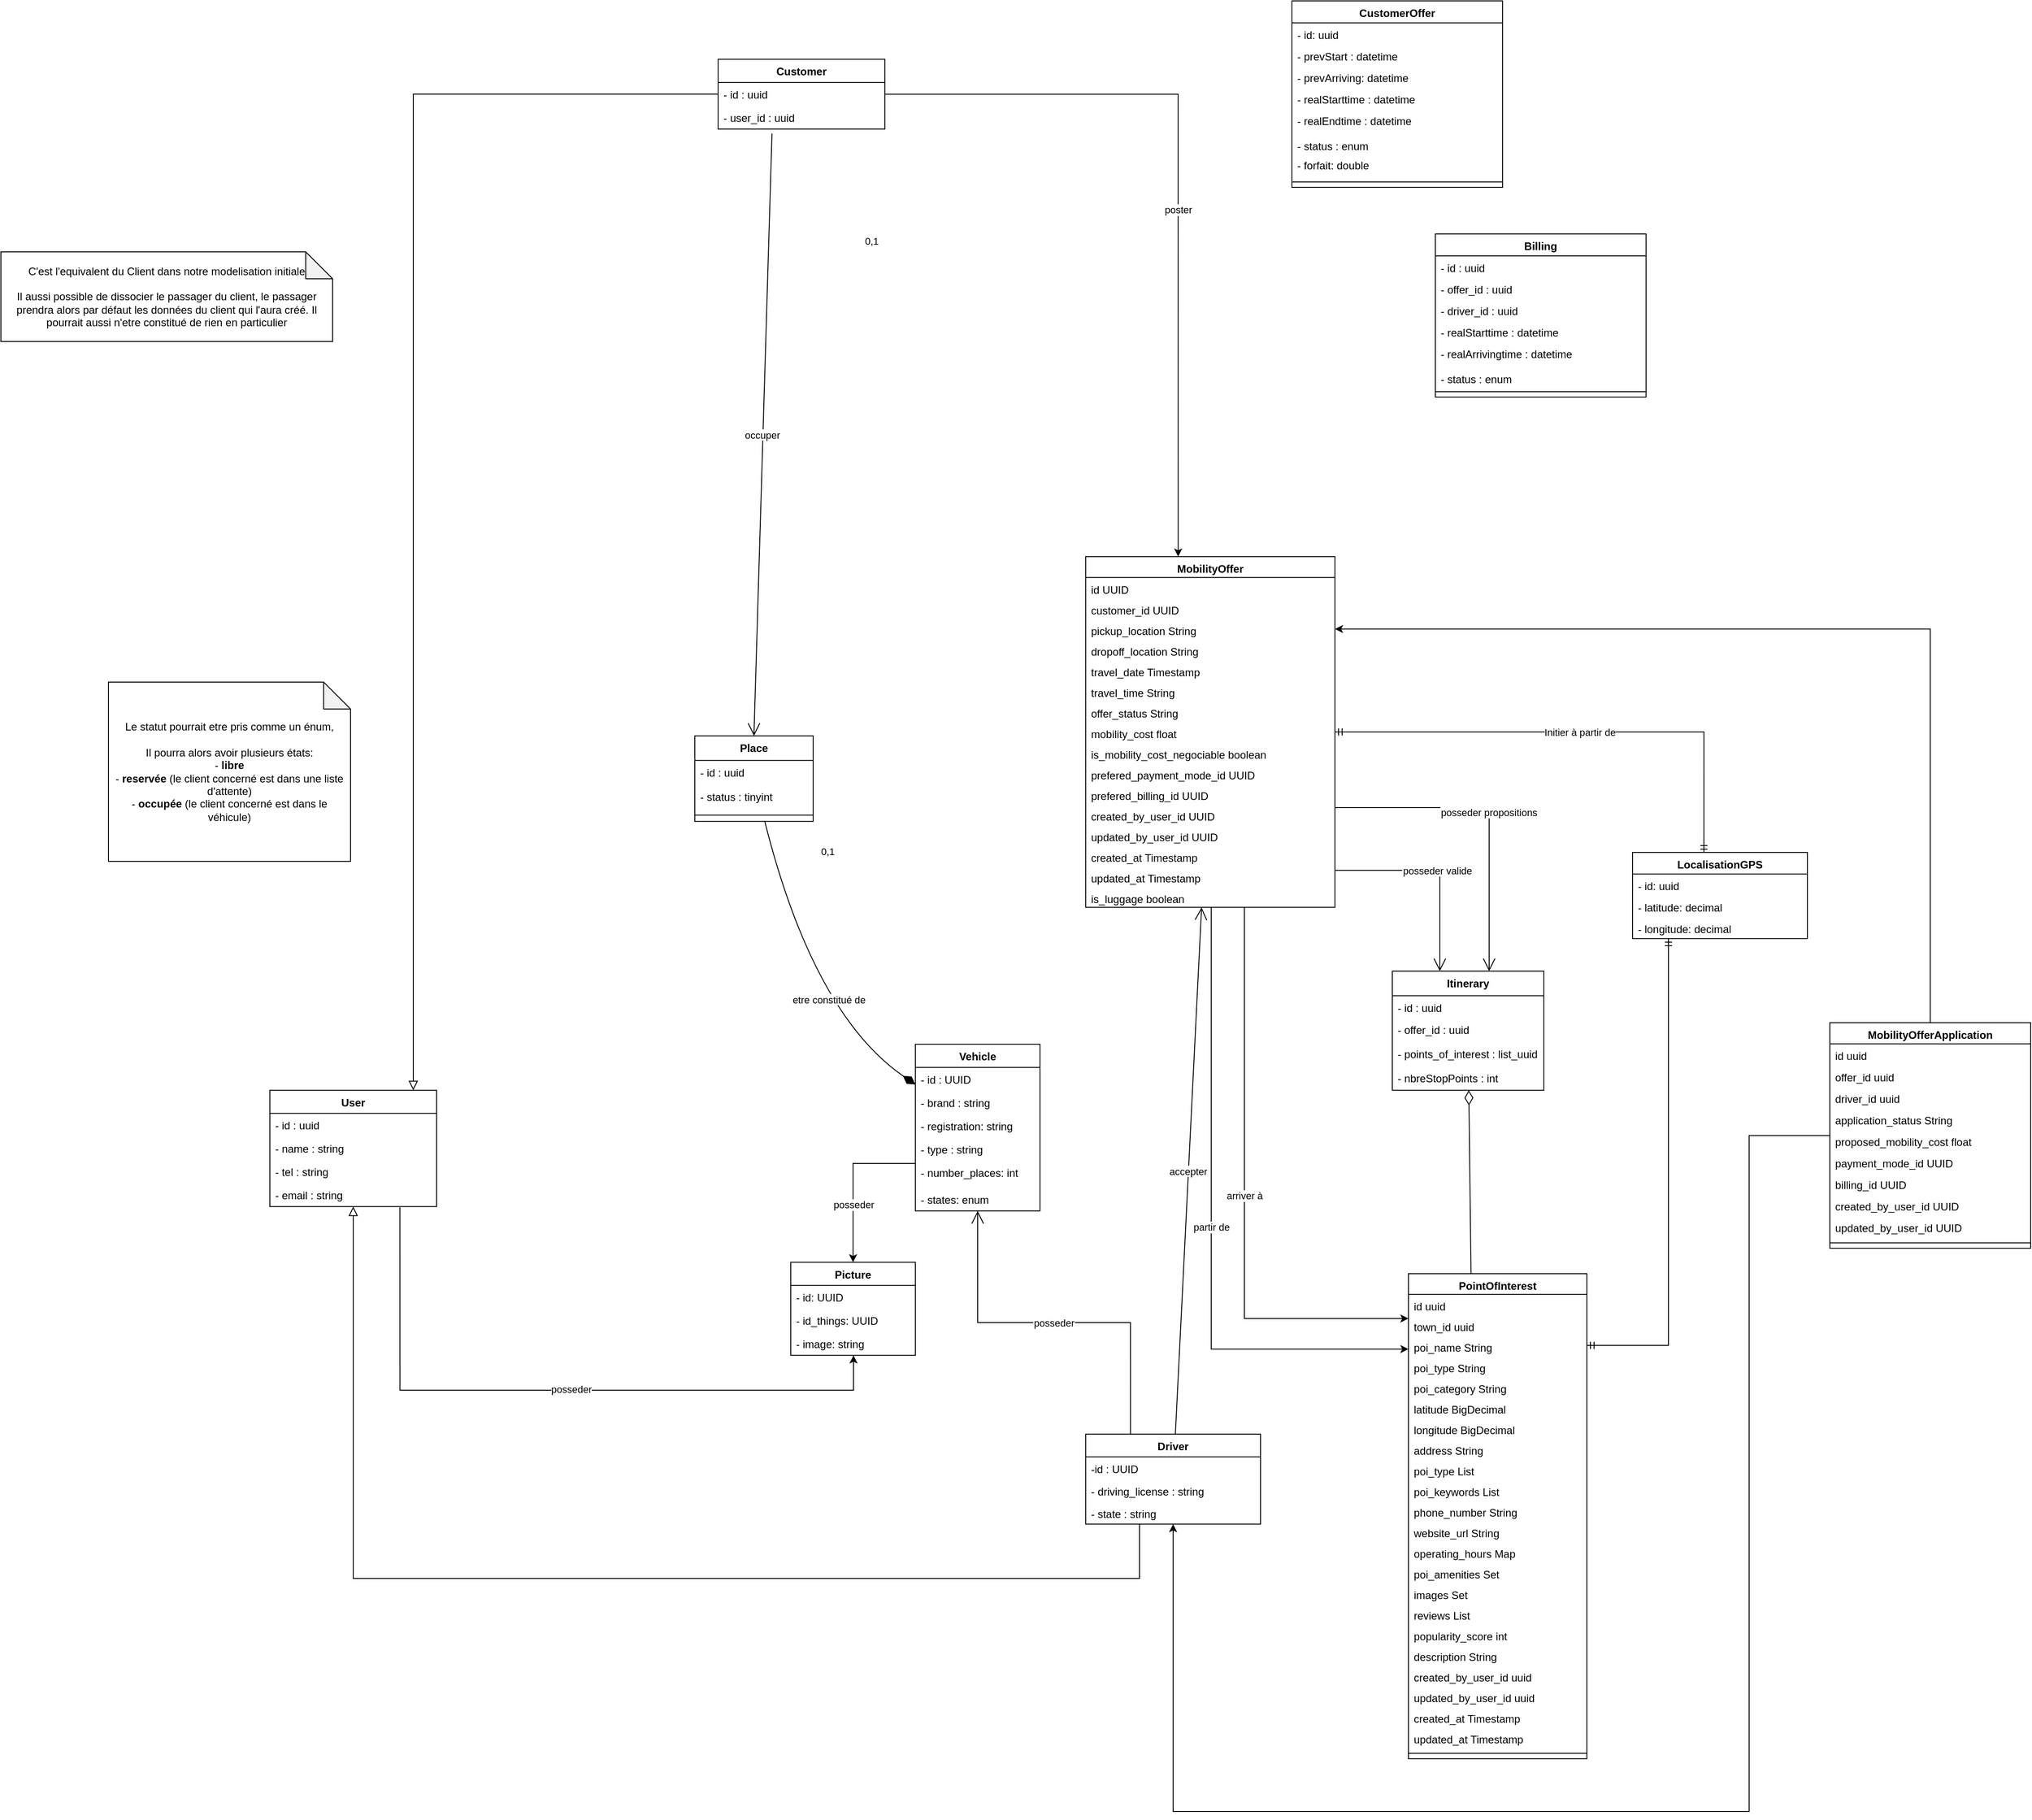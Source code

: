 <mxfile>
    <diagram id="oz7uRFMYIsNsRVLfE5Se" name="Class Diagram">
        <mxGraphModel dx="1689" dy="1588" grid="1" gridSize="10" guides="1" tooltips="1" connect="1" arrows="1" fold="1" page="1" pageScale="1" pageWidth="827" pageHeight="1169" math="0" shadow="0">
            <root>
                <mxCell id="0"/>
                <mxCell id="1" parent="0"/>
                <mxCell id="121-48iiRUpWmUn5dPy8-1" value="Place" style="swimlane;fontStyle=1;align=center;verticalAlign=top;childLayout=stackLayout;horizontal=1;startSize=27.429;horizontalStack=0;resizeParent=1;resizeParentMax=0;resizeLast=0;collapsible=0;marginBottom=0;" parent="1" vertex="1">
                    <mxGeometry x="-46" y="390" width="132" height="95.429" as="geometry"/>
                </mxCell>
                <mxCell id="121-48iiRUpWmUn5dPy8-2" value="- id : uuid" style="text;strokeColor=none;fillColor=none;align=left;verticalAlign=top;spacingLeft=4;spacingRight=4;overflow=hidden;rotatable=0;points=[[0,0.5],[1,0.5]];portConstraint=eastwest;" parent="121-48iiRUpWmUn5dPy8-1" vertex="1">
                    <mxGeometry y="27.429" width="132" height="27" as="geometry"/>
                </mxCell>
                <mxCell id="121-48iiRUpWmUn5dPy8-3" value="- status : tinyint" style="text;strokeColor=none;fillColor=none;align=left;verticalAlign=top;spacingLeft=4;spacingRight=4;overflow=hidden;rotatable=0;points=[[0,0.5],[1,0.5]];portConstraint=eastwest;" parent="121-48iiRUpWmUn5dPy8-1" vertex="1">
                    <mxGeometry y="54.429" width="132" height="27" as="geometry"/>
                </mxCell>
                <mxCell id="121-48iiRUpWmUn5dPy8-4" style="line;strokeWidth=1;fillColor=none;align=left;verticalAlign=middle;spacingTop=-1;spacingLeft=3;spacingRight=3;rotatable=0;labelPosition=right;points=[];portConstraint=eastwest;strokeColor=inherit;" parent="121-48iiRUpWmUn5dPy8-1" vertex="1">
                    <mxGeometry y="81.429" width="132" height="14" as="geometry"/>
                </mxCell>
                <mxCell id="121-48iiRUpWmUn5dPy8-5" value="Vehicle" style="swimlane;fontStyle=1;align=center;verticalAlign=top;childLayout=stackLayout;horizontal=1;startSize=25.818;horizontalStack=0;resizeParent=1;resizeParentMax=0;resizeLast=0;collapsible=0;marginBottom=0;" parent="1" vertex="1">
                    <mxGeometry x="200" y="734" width="139" height="185.998" as="geometry"/>
                </mxCell>
                <mxCell id="121-48iiRUpWmUn5dPy8-6" value="- id : UUID" style="text;strokeColor=none;fillColor=none;align=left;verticalAlign=top;spacingLeft=4;spacingRight=4;overflow=hidden;rotatable=0;points=[[0,0.5],[1,0.5]];portConstraint=eastwest;" parent="121-48iiRUpWmUn5dPy8-5" vertex="1">
                    <mxGeometry y="25.818" width="139" height="26" as="geometry"/>
                </mxCell>
                <mxCell id="121-48iiRUpWmUn5dPy8-7" value="- brand : string" style="text;strokeColor=none;fillColor=none;align=left;verticalAlign=top;spacingLeft=4;spacingRight=4;overflow=hidden;rotatable=0;points=[[0,0.5],[1,0.5]];portConstraint=eastwest;" parent="121-48iiRUpWmUn5dPy8-5" vertex="1">
                    <mxGeometry y="51.818" width="139" height="26" as="geometry"/>
                </mxCell>
                <mxCell id="6CcKkQfQXS5iUpkrnaCj-2" value="- registration: string" style="text;strokeColor=none;fillColor=none;align=left;verticalAlign=top;spacingLeft=4;spacingRight=4;overflow=hidden;rotatable=0;points=[[0,0.5],[1,0.5]];portConstraint=eastwest;whiteSpace=wrap;html=1;" parent="121-48iiRUpWmUn5dPy8-5" vertex="1">
                    <mxGeometry y="77.818" width="139" height="26" as="geometry"/>
                </mxCell>
                <mxCell id="121-48iiRUpWmUn5dPy8-8" value="- type : string" style="text;strokeColor=none;fillColor=none;align=left;verticalAlign=top;spacingLeft=4;spacingRight=4;overflow=hidden;rotatable=0;points=[[0,0.5],[1,0.5]];portConstraint=eastwest;" parent="121-48iiRUpWmUn5dPy8-5" vertex="1">
                    <mxGeometry y="103.818" width="139" height="26" as="geometry"/>
                </mxCell>
                <mxCell id="121-48iiRUpWmUn5dPy8-9" value="- number_places: int" style="text;strokeColor=none;fillColor=none;align=left;verticalAlign=top;spacingLeft=4;spacingRight=4;overflow=hidden;rotatable=0;points=[[0,0.5],[1,0.5]];portConstraint=eastwest;" parent="121-48iiRUpWmUn5dPy8-5" vertex="1">
                    <mxGeometry y="129.818" width="139" height="30.18" as="geometry"/>
                </mxCell>
                <mxCell id="l5_f4OisRYEmgNFwP-Vz-3" value="- states: enum" style="text;strokeColor=none;fillColor=none;align=left;verticalAlign=top;spacingLeft=4;spacingRight=4;overflow=hidden;rotatable=0;points=[[0,0.5],[1,0.5]];portConstraint=eastwest;whiteSpace=wrap;html=1;" parent="121-48iiRUpWmUn5dPy8-5" vertex="1">
                    <mxGeometry y="159.998" width="139" height="26" as="geometry"/>
                </mxCell>
                <mxCell id="121-48iiRUpWmUn5dPy8-11" value="Customer" style="swimlane;fontStyle=1;align=center;verticalAlign=top;childLayout=stackLayout;horizontal=1;startSize=25.818;horizontalStack=0;resizeParent=1;resizeParentMax=0;resizeLast=0;collapsible=0;marginBottom=0;" parent="1" vertex="1">
                    <mxGeometry x="-20" y="-364.82" width="186" height="77.818" as="geometry"/>
                </mxCell>
                <mxCell id="121-48iiRUpWmUn5dPy8-12" value="- id : uuid" style="text;strokeColor=none;fillColor=none;align=left;verticalAlign=top;spacingLeft=4;spacingRight=4;overflow=hidden;rotatable=0;points=[[0,0.5],[1,0.5]];portConstraint=eastwest;" parent="121-48iiRUpWmUn5dPy8-11" vertex="1">
                    <mxGeometry y="25.818" width="186" height="26" as="geometry"/>
                </mxCell>
                <mxCell id="l5_f4OisRYEmgNFwP-Vz-16" value="- user_id : uuid" style="text;strokeColor=none;fillColor=none;align=left;verticalAlign=top;spacingLeft=4;spacingRight=4;overflow=hidden;rotatable=0;points=[[0,0.5],[1,0.5]];portConstraint=eastwest;" parent="121-48iiRUpWmUn5dPy8-11" vertex="1">
                    <mxGeometry y="51.818" width="186" height="26" as="geometry"/>
                </mxCell>
                <mxCell id="121-48iiRUpWmUn5dPy8-28" value="Itinerary" style="swimlane;fontStyle=1;align=center;verticalAlign=top;childLayout=stackLayout;horizontal=1;startSize=27.429;horizontalStack=0;resizeParent=1;resizeParentMax=0;resizeLast=0;collapsible=0;marginBottom=0;" parent="1" vertex="1">
                    <mxGeometry x="732" y="652.48" width="169" height="132.859" as="geometry"/>
                </mxCell>
                <mxCell id="121-48iiRUpWmUn5dPy8-29" value="- id : uuid" style="text;strokeColor=none;fillColor=none;align=left;verticalAlign=top;spacingLeft=4;spacingRight=4;overflow=hidden;rotatable=0;points=[[0,0.5],[1,0.5]];portConstraint=eastwest;" parent="121-48iiRUpWmUn5dPy8-28" vertex="1">
                    <mxGeometry y="27.429" width="169" height="24.43" as="geometry"/>
                </mxCell>
                <mxCell id="l5_f4OisRYEmgNFwP-Vz-7" value="- offer_id : uuid" style="text;strokeColor=none;fillColor=none;align=left;verticalAlign=top;spacingLeft=4;spacingRight=4;overflow=hidden;rotatable=0;points=[[0,0.5],[1,0.5]];portConstraint=eastwest;" parent="121-48iiRUpWmUn5dPy8-28" vertex="1">
                    <mxGeometry y="51.859" width="169" height="27" as="geometry"/>
                </mxCell>
                <mxCell id="121-48iiRUpWmUn5dPy8-30" value="- points_of_interest : list_uuid" style="text;strokeColor=none;fillColor=none;align=left;verticalAlign=top;spacingLeft=4;spacingRight=4;overflow=hidden;rotatable=0;points=[[0,0.5],[1,0.5]];portConstraint=eastwest;" parent="121-48iiRUpWmUn5dPy8-28" vertex="1">
                    <mxGeometry y="78.859" width="169" height="27" as="geometry"/>
                </mxCell>
                <mxCell id="l5_f4OisRYEmgNFwP-Vz-5" value="- nbreStopPoints : int" style="text;strokeColor=none;fillColor=none;align=left;verticalAlign=top;spacingLeft=4;spacingRight=4;overflow=hidden;rotatable=0;points=[[0,0.5],[1,0.5]];portConstraint=eastwest;" parent="121-48iiRUpWmUn5dPy8-28" vertex="1">
                    <mxGeometry y="105.859" width="169" height="27" as="geometry"/>
                </mxCell>
                <mxCell id="121-48iiRUpWmUn5dPy8-46" value="Driver" style="swimlane;fontStyle=1;align=center;verticalAlign=top;childLayout=stackLayout;horizontal=1;startSize=25.385;horizontalStack=0;resizeParent=1;resizeParentMax=0;resizeLast=0;collapsible=0;marginBottom=0;" parent="1" vertex="1">
                    <mxGeometry x="390" y="1169" width="195" height="100.385" as="geometry"/>
                </mxCell>
                <mxCell id="121-48iiRUpWmUn5dPy8-47" value="-id : UUID" style="text;strokeColor=none;fillColor=none;align=left;verticalAlign=top;spacingLeft=4;spacingRight=4;overflow=hidden;rotatable=0;points=[[0,0.5],[1,0.5]];portConstraint=eastwest;" parent="121-48iiRUpWmUn5dPy8-46" vertex="1">
                    <mxGeometry y="25.385" width="195" height="25" as="geometry"/>
                </mxCell>
                <mxCell id="121-48iiRUpWmUn5dPy8-51" value="- driving_license : string" style="text;strokeColor=none;fillColor=none;align=left;verticalAlign=top;spacingLeft=4;spacingRight=4;overflow=hidden;rotatable=0;points=[[0,0.5],[1,0.5]];portConstraint=eastwest;" parent="121-48iiRUpWmUn5dPy8-46" vertex="1">
                    <mxGeometry y="50.385" width="195" height="25" as="geometry"/>
                </mxCell>
                <mxCell id="l5_f4OisRYEmgNFwP-Vz-18" value="- state : string" style="text;strokeColor=none;fillColor=none;align=left;verticalAlign=top;spacingLeft=4;spacingRight=4;overflow=hidden;rotatable=0;points=[[0,0.5],[1,0.5]];portConstraint=eastwest;" parent="121-48iiRUpWmUn5dPy8-46" vertex="1">
                    <mxGeometry y="75.385" width="195" height="25" as="geometry"/>
                </mxCell>
                <mxCell id="121-48iiRUpWmUn5dPy8-71" value="etre constitué de" style="curved=1;startArrow=none;endArrow=diamondThin;endSize=14;endFill=1;rounded=0;" parent="1" source="121-48iiRUpWmUn5dPy8-1" target="121-48iiRUpWmUn5dPy8-5" edge="1">
                    <mxGeometry x="0.173" y="21" relative="1" as="geometry">
                        <Array as="points">
                            <mxPoint x="86" y="700"/>
                        </Array>
                        <mxPoint y="-1" as="offset"/>
                    </mxGeometry>
                </mxCell>
                <mxCell id="121-48iiRUpWmUn5dPy8-73" value="occuper" style="curved=1;startArrow=none;endArrow=open;endSize=12;entryX=0.5;entryY=0;rounded=0;exitX=0.323;exitY=1.192;exitDx=0;exitDy=0;exitPerimeter=0;" parent="1" source="l5_f4OisRYEmgNFwP-Vz-16" target="121-48iiRUpWmUn5dPy8-1" edge="1">
                    <mxGeometry relative="1" as="geometry">
                        <Array as="points">
                            <mxPoint x="20" y="360"/>
                        </Array>
                        <mxPoint x="50" y="-222" as="sourcePoint"/>
                    </mxGeometry>
                </mxCell>
                <mxCell id="121-48iiRUpWmUn5dPy8-74" value="posseder valide" style="startArrow=none;endArrow=open;endSize=12;rounded=0;edgeStyle=orthogonalEdgeStyle;elbow=vertical;" parent="1" source="uMH7KJTMMdM_6NgAiIRU-1" target="121-48iiRUpWmUn5dPy8-28" edge="1">
                    <mxGeometry relative="1" as="geometry">
                        <Array as="points">
                            <mxPoint x="785" y="540"/>
                        </Array>
                        <mxPoint x="665" y="583.436" as="sourcePoint"/>
                    </mxGeometry>
                </mxCell>
                <mxCell id="121-48iiRUpWmUn5dPy8-75" value="posseder propositions" style="startArrow=none;endArrow=open;endSize=12;rounded=0;edgeStyle=orthogonalEdgeStyle;" parent="1" source="uMH7KJTMMdM_6NgAiIRU-1" target="121-48iiRUpWmUn5dPy8-28" edge="1">
                    <mxGeometry relative="1" as="geometry">
                        <Array as="points">
                            <mxPoint x="840" y="470"/>
                        </Array>
                        <mxPoint x="665" y="457.076" as="sourcePoint"/>
                        <mxPoint x="840" y="650" as="targetPoint"/>
                    </mxGeometry>
                </mxCell>
                <mxCell id="121-48iiRUpWmUn5dPy8-76" value="" style="startArrow=diamondThin;startSize=14;startFill=0;endArrow=none;entryX=0.333;entryY=-0.001;rounded=0;entryDx=0;entryDy=0;entryPerimeter=0;" parent="1" source="121-48iiRUpWmUn5dPy8-28" edge="1">
                    <mxGeometry relative="1" as="geometry">
                        <mxPoint x="812.971" y="758.335" as="sourcePoint"/>
                        <mxPoint x="820.025" y="1008.572" as="targetPoint"/>
                    </mxGeometry>
                </mxCell>
                <mxCell id="121-48iiRUpWmUn5dPy8-77" value="accepter" style="startArrow=none;endArrow=open;endSize=12;rounded=0;" parent="1" source="121-48iiRUpWmUn5dPy8-46" target="uMH7KJTMMdM_6NgAiIRU-1" edge="1">
                    <mxGeometry relative="1" as="geometry">
                        <mxPoint x="488" y="1130" as="sourcePoint"/>
                        <mxPoint x="488.194" y="581.003" as="targetPoint"/>
                    </mxGeometry>
                </mxCell>
                <mxCell id="121-48iiRUpWmUn5dPy8-78" value="posseder" style="startArrow=none;endArrow=open;endSize=12;rounded=0;exitX=0.256;exitY=0;exitDx=0;exitDy=0;exitPerimeter=0;edgeStyle=orthogonalEdgeStyle;" parent="1" source="121-48iiRUpWmUn5dPy8-46" target="121-48iiRUpWmUn5dPy8-5" edge="1">
                    <mxGeometry relative="1" as="geometry">
                        <mxPoint x="550" y="1390" as="sourcePoint"/>
                    </mxGeometry>
                </mxCell>
                <mxCell id="121-48iiRUpWmUn5dPy8-83" value="Picture" style="swimlane;fontStyle=1;align=center;verticalAlign=top;childLayout=stackLayout;horizontal=1;startSize=25.818;horizontalStack=0;resizeParent=1;resizeParentMax=0;resizeLast=0;collapsible=0;marginBottom=0;" parent="1" vertex="1">
                    <mxGeometry x="61" y="977.31" width="139" height="103.818" as="geometry"/>
                </mxCell>
                <mxCell id="121-48iiRUpWmUn5dPy8-84" value="- id: UUID" style="text;strokeColor=none;fillColor=none;align=left;verticalAlign=top;spacingLeft=4;spacingRight=4;overflow=hidden;rotatable=0;points=[[0,0.5],[1,0.5]];portConstraint=eastwest;" parent="121-48iiRUpWmUn5dPy8-83" vertex="1">
                    <mxGeometry y="25.818" width="139" height="26" as="geometry"/>
                </mxCell>
                <mxCell id="l5_f4OisRYEmgNFwP-Vz-4" value="- id_things: UUID" style="text;strokeColor=none;fillColor=none;align=left;verticalAlign=top;spacingLeft=4;spacingRight=4;overflow=hidden;rotatable=0;points=[[0,0.5],[1,0.5]];portConstraint=eastwest;" parent="121-48iiRUpWmUn5dPy8-83" vertex="1">
                    <mxGeometry y="51.818" width="139" height="26" as="geometry"/>
                </mxCell>
                <mxCell id="121-48iiRUpWmUn5dPy8-85" value="- image: string" style="text;strokeColor=none;fillColor=none;align=left;verticalAlign=top;spacingLeft=4;spacingRight=4;overflow=hidden;rotatable=0;points=[[0,0.5],[1,0.5]];portConstraint=eastwest;" parent="121-48iiRUpWmUn5dPy8-83" vertex="1">
                    <mxGeometry y="77.818" width="139" height="26" as="geometry"/>
                </mxCell>
                <mxCell id="121-48iiRUpWmUn5dPy8-103" value="" style="endArrow=classic;html=1;rounded=0;exitX=0.78;exitY=1.032;exitDx=0;exitDy=0;exitPerimeter=0;edgeStyle=orthogonalEdgeStyle;" parent="1" source="l5_f4OisRYEmgNFwP-Vz-12" target="121-48iiRUpWmUn5dPy8-83" edge="1">
                    <mxGeometry relative="1" as="geometry">
                        <mxPoint x="390.39" y="1234.06" as="sourcePoint"/>
                        <mxPoint x="117.99" y="1063.006" as="targetPoint"/>
                        <Array as="points">
                            <mxPoint x="-375" y="1120"/>
                            <mxPoint x="131" y="1120"/>
                        </Array>
                    </mxGeometry>
                </mxCell>
                <mxCell id="121-48iiRUpWmUn5dPy8-104" value="posseder" style="edgeLabel;resizable=0;html=1;;align=center;verticalAlign=middle;" parent="121-48iiRUpWmUn5dPy8-103" connectable="0" vertex="1">
                    <mxGeometry relative="1" as="geometry">
                        <mxPoint x="20" y="-1" as="offset"/>
                    </mxGeometry>
                </mxCell>
                <mxCell id="121-48iiRUpWmUn5dPy8-108" value="" style="endArrow=classic;html=1;rounded=0;exitX=0;exitY=0.104;exitDx=0;exitDy=0;exitPerimeter=0;edgeStyle=orthogonalEdgeStyle;" parent="1" source="121-48iiRUpWmUn5dPy8-9" target="121-48iiRUpWmUn5dPy8-83" edge="1">
                    <mxGeometry relative="1" as="geometry">
                        <mxPoint x="150" y="840" as="sourcePoint"/>
                        <mxPoint x="68" y="960.0" as="targetPoint"/>
                    </mxGeometry>
                </mxCell>
                <mxCell id="121-48iiRUpWmUn5dPy8-109" value="posseder" style="edgeLabel;resizable=0;html=1;;align=center;verticalAlign=middle;" parent="121-48iiRUpWmUn5dPy8-108" connectable="0" vertex="1">
                    <mxGeometry relative="1" as="geometry">
                        <mxPoint y="25" as="offset"/>
                    </mxGeometry>
                </mxCell>
                <mxCell id="TmFyLEm2Wy7iZ3TwYHbK-1" value="LocalisationGPS" style="swimlane;fontStyle=1;align=center;verticalAlign=top;childLayout=stackLayout;horizontal=1;startSize=24.148;horizontalStack=0;resizeParent=1;resizeParentMax=0;resizeLast=0;collapsible=0;marginBottom=0;" parent="1" vertex="1">
                    <mxGeometry x="1000" y="520" width="195" height="96.148" as="geometry"/>
                </mxCell>
                <mxCell id="TmFyLEm2Wy7iZ3TwYHbK-2" value="- id: uuid" style="text;strokeColor=none;fillColor=none;align=left;verticalAlign=top;spacingLeft=4;spacingRight=4;overflow=hidden;rotatable=0;points=[[0,0.5],[1,0.5]];portConstraint=eastwest;" parent="TmFyLEm2Wy7iZ3TwYHbK-1" vertex="1">
                    <mxGeometry y="24.148" width="195" height="24" as="geometry"/>
                </mxCell>
                <mxCell id="TmFyLEm2Wy7iZ3TwYHbK-3" value="- latitude: decimal" style="text;strokeColor=none;fillColor=none;align=left;verticalAlign=top;spacingLeft=4;spacingRight=4;overflow=hidden;rotatable=0;points=[[0,0.5],[1,0.5]];portConstraint=eastwest;" parent="TmFyLEm2Wy7iZ3TwYHbK-1" vertex="1">
                    <mxGeometry y="48.148" width="195" height="24" as="geometry"/>
                </mxCell>
                <mxCell id="TmFyLEm2Wy7iZ3TwYHbK-4" value="- longitude: decimal" style="text;strokeColor=none;fillColor=none;align=left;verticalAlign=top;spacingLeft=4;spacingRight=4;overflow=hidden;rotatable=0;points=[[0,0.5],[1,0.5]];portConstraint=eastwest;" parent="TmFyLEm2Wy7iZ3TwYHbK-1" vertex="1">
                    <mxGeometry y="72.148" width="195" height="24" as="geometry"/>
                </mxCell>
                <mxCell id="TmFyLEm2Wy7iZ3TwYHbK-7" value="" style="endArrow=ERmandOne;html=1;rounded=0;entryX=0.408;entryY=0.004;entryDx=0;entryDy=0;entryPerimeter=0;edgeStyle=orthogonalEdgeStyle;startArrow=ERmandOne;startFill=0;endFill=0;" parent="1" source="uMH7KJTMMdM_6NgAiIRU-1" target="TmFyLEm2Wy7iZ3TwYHbK-1" edge="1">
                    <mxGeometry relative="1" as="geometry">
                        <mxPoint x="664.765" y="430.796" as="sourcePoint"/>
                        <mxPoint x="1063.22" y="473.628" as="targetPoint"/>
                    </mxGeometry>
                </mxCell>
                <mxCell id="TmFyLEm2Wy7iZ3TwYHbK-8" value="Initier à partir de" style="edgeLabel;resizable=0;html=1;;align=center;verticalAlign=middle;" parent="TmFyLEm2Wy7iZ3TwYHbK-7" connectable="0" vertex="1">
                    <mxGeometry relative="1" as="geometry"/>
                </mxCell>
                <mxCell id="TmFyLEm2Wy7iZ3TwYHbK-11" value="" style="endArrow=classic;html=1;rounded=0;entryX=0;entryY=0.5;entryDx=0;entryDy=0;edgeStyle=orthogonalEdgeStyle;" parent="1" source="uMH7KJTMMdM_6NgAiIRU-1" edge="1">
                    <mxGeometry relative="1" as="geometry">
                        <mxPoint x="530.11" y="591.516" as="sourcePoint"/>
                        <mxPoint x="750" y="1074.148" as="targetPoint"/>
                        <Array as="points">
                            <mxPoint x="530" y="1074"/>
                        </Array>
                    </mxGeometry>
                </mxCell>
                <mxCell id="TmFyLEm2Wy7iZ3TwYHbK-12" value="partir de" style="edgeLabel;resizable=0;html=1;;align=center;verticalAlign=middle;" parent="TmFyLEm2Wy7iZ3TwYHbK-11" connectable="0" vertex="1">
                    <mxGeometry relative="1" as="geometry"/>
                </mxCell>
                <mxCell id="TmFyLEm2Wy7iZ3TwYHbK-13" value="" style="endArrow=classic;html=1;rounded=0;edgeStyle=orthogonalEdgeStyle;entryX=0;entryY=0.077;entryDx=0;entryDy=0;entryPerimeter=0;" parent="1" source="uMH7KJTMMdM_6NgAiIRU-1" edge="1">
                    <mxGeometry relative="1" as="geometry">
                        <mxPoint x="566.535" y="592.56" as="sourcePoint"/>
                        <mxPoint x="750" y="1039.996" as="targetPoint"/>
                        <Array as="points">
                            <mxPoint x="567" y="1040"/>
                        </Array>
                    </mxGeometry>
                </mxCell>
                <mxCell id="TmFyLEm2Wy7iZ3TwYHbK-14" value="arriver à" style="edgeLabel;resizable=0;html=1;;align=center;verticalAlign=middle;" parent="TmFyLEm2Wy7iZ3TwYHbK-13" connectable="0" vertex="1">
                    <mxGeometry relative="1" as="geometry"/>
                </mxCell>
                <mxCell id="TmFyLEm2Wy7iZ3TwYHbK-15" value="C'est l'equivalent du Client dans notre modelisation initiale&lt;div&gt;&lt;br&gt;&lt;/div&gt;&lt;div&gt;Il aussi possible de dissocier le passager du client, le passager prendra alors par défaut les données du client qui l'aura créé. Il pourrait aussi n'etre constitué de rien en particulier&lt;/div&gt;" style="shape=note;whiteSpace=wrap;html=1;backgroundOutline=1;darkOpacity=0.05;" parent="1" vertex="1">
                    <mxGeometry x="-820" y="-150" width="370" height="100" as="geometry"/>
                </mxCell>
                <mxCell id="TmFyLEm2Wy7iZ3TwYHbK-16" value="" style="endArrow=classic;html=1;rounded=0;entryX=0.371;entryY=0;entryDx=0;entryDy=0;entryPerimeter=0;edgeStyle=orthogonalEdgeStyle;" parent="1" source="121-48iiRUpWmUn5dPy8-11" target="uMH7KJTMMdM_6NgAiIRU-1" edge="1">
                    <mxGeometry relative="1" as="geometry">
                        <mxPoint x="240" y="-480.002" as="sourcePoint"/>
                        <mxPoint x="488" y="117" as="targetPoint"/>
                    </mxGeometry>
                </mxCell>
                <mxCell id="TmFyLEm2Wy7iZ3TwYHbK-17" value="poster" style="edgeLabel;resizable=0;html=1;;align=center;verticalAlign=middle;" parent="TmFyLEm2Wy7iZ3TwYHbK-16" connectable="0" vertex="1">
                    <mxGeometry relative="1" as="geometry">
                        <mxPoint y="34" as="offset"/>
                    </mxGeometry>
                </mxCell>
                <mxCell id="TmFyLEm2Wy7iZ3TwYHbK-18" value="Le statut pourrait etre pris comme un énum,&lt;br&gt;&lt;br&gt;Il pourra alors avoir plusieurs états:&lt;br&gt;- &lt;b&gt;libre&lt;/b&gt;&lt;div&gt;- &lt;b&gt;reservée&amp;nbsp;&lt;/b&gt;(le client concerné est dans une liste d'attente)&lt;/div&gt;&lt;div&gt;- &lt;b&gt;occupée&amp;nbsp;&lt;/b&gt;(le client concerné est dans le véhicule)&lt;/div&gt;" style="shape=note;whiteSpace=wrap;html=1;backgroundOutline=1;darkOpacity=0.05;" parent="1" vertex="1">
                    <mxGeometry x="-700" y="330" width="270" height="200" as="geometry"/>
                </mxCell>
                <mxCell id="wCJqNFh_NYWOpe8VP2pl-2" value="0,1" style="edgeLabel;html=1;align=center;verticalAlign=middle;resizable=0;points=[];" parent="1" connectable="0" vertex="1">
                    <mxGeometry x="170.002" y="260" as="geometry">
                        <mxPoint x="-19" y="-422" as="offset"/>
                    </mxGeometry>
                </mxCell>
                <mxCell id="wCJqNFh_NYWOpe8VP2pl-3" value="0,1" style="edgeLabel;html=1;align=center;verticalAlign=middle;resizable=0;points=[];" parent="1" connectable="0" vertex="1">
                    <mxGeometry x="100.002" y="520" as="geometry">
                        <mxPoint x="2" y="-1" as="offset"/>
                    </mxGeometry>
                </mxCell>
                <mxCell id="wCJqNFh_NYWOpe8VP2pl-8" value="" style="edgeStyle=orthogonalEdgeStyle;fontSize=12;html=1;endArrow=ERmandOne;startArrow=ERmandOne;rounded=0;" parent="1" source="n-N-TThi3FAPxtHqRAC--1" target="TmFyLEm2Wy7iZ3TwYHbK-1" edge="1">
                    <mxGeometry width="100" height="100" relative="1" as="geometry">
                        <mxPoint x="945" y="1010" as="sourcePoint"/>
                        <mxPoint x="1140" y="640" as="targetPoint"/>
                        <Array as="points">
                            <mxPoint x="1040" y="1070"/>
                        </Array>
                    </mxGeometry>
                </mxCell>
                <mxCell id="n-N-TThi3FAPxtHqRAC--1" value="PointOfInterest" style="swimlane;fontStyle=1;align=center;verticalAlign=top;childLayout=stackLayout;horizontal=1;startSize=23.072;horizontalStack=0;resizeParent=1;resizeParentMax=0;resizeLast=0;collapsible=0;marginBottom=0;" parent="1" vertex="1">
                    <mxGeometry x="750" y="990" width="199" height="541.072" as="geometry"/>
                </mxCell>
                <mxCell id="n-N-TThi3FAPxtHqRAC--2" value="id uuid" style="text;strokeColor=none;fillColor=none;align=left;verticalAlign=top;spacingLeft=4;spacingRight=4;overflow=hidden;rotatable=0;points=[[0,0.5],[1,0.5]];portConstraint=eastwest;" parent="n-N-TThi3FAPxtHqRAC--1" vertex="1">
                    <mxGeometry y="23.072" width="199" height="23" as="geometry"/>
                </mxCell>
                <mxCell id="n-N-TThi3FAPxtHqRAC--3" value="town_id uuid" style="text;strokeColor=none;fillColor=none;align=left;verticalAlign=top;spacingLeft=4;spacingRight=4;overflow=hidden;rotatable=0;points=[[0,0.5],[1,0.5]];portConstraint=eastwest;" parent="n-N-TThi3FAPxtHqRAC--1" vertex="1">
                    <mxGeometry y="46.072" width="199" height="23" as="geometry"/>
                </mxCell>
                <mxCell id="n-N-TThi3FAPxtHqRAC--4" value="poi_name String" style="text;strokeColor=none;fillColor=none;align=left;verticalAlign=top;spacingLeft=4;spacingRight=4;overflow=hidden;rotatable=0;points=[[0,0.5],[1,0.5]];portConstraint=eastwest;" parent="n-N-TThi3FAPxtHqRAC--1" vertex="1">
                    <mxGeometry y="69.072" width="199" height="23" as="geometry"/>
                </mxCell>
                <mxCell id="n-N-TThi3FAPxtHqRAC--5" value="poi_type String" style="text;strokeColor=none;fillColor=none;align=left;verticalAlign=top;spacingLeft=4;spacingRight=4;overflow=hidden;rotatable=0;points=[[0,0.5],[1,0.5]];portConstraint=eastwest;" parent="n-N-TThi3FAPxtHqRAC--1" vertex="1">
                    <mxGeometry y="92.072" width="199" height="23" as="geometry"/>
                </mxCell>
                <mxCell id="n-N-TThi3FAPxtHqRAC--6" value="poi_category String" style="text;strokeColor=none;fillColor=none;align=left;verticalAlign=top;spacingLeft=4;spacingRight=4;overflow=hidden;rotatable=0;points=[[0,0.5],[1,0.5]];portConstraint=eastwest;" parent="n-N-TThi3FAPxtHqRAC--1" vertex="1">
                    <mxGeometry y="115.072" width="199" height="23" as="geometry"/>
                </mxCell>
                <mxCell id="n-N-TThi3FAPxtHqRAC--7" value="latitude BigDecimal" style="text;strokeColor=none;fillColor=none;align=left;verticalAlign=top;spacingLeft=4;spacingRight=4;overflow=hidden;rotatable=0;points=[[0,0.5],[1,0.5]];portConstraint=eastwest;" parent="n-N-TThi3FAPxtHqRAC--1" vertex="1">
                    <mxGeometry y="138.072" width="199" height="23" as="geometry"/>
                </mxCell>
                <mxCell id="n-N-TThi3FAPxtHqRAC--8" value="longitude BigDecimal" style="text;strokeColor=none;fillColor=none;align=left;verticalAlign=top;spacingLeft=4;spacingRight=4;overflow=hidden;rotatable=0;points=[[0,0.5],[1,0.5]];portConstraint=eastwest;" parent="n-N-TThi3FAPxtHqRAC--1" vertex="1">
                    <mxGeometry y="161.072" width="199" height="23" as="geometry"/>
                </mxCell>
                <mxCell id="n-N-TThi3FAPxtHqRAC--9" value="address String" style="text;strokeColor=none;fillColor=none;align=left;verticalAlign=top;spacingLeft=4;spacingRight=4;overflow=hidden;rotatable=0;points=[[0,0.5],[1,0.5]];portConstraint=eastwest;" parent="n-N-TThi3FAPxtHqRAC--1" vertex="1">
                    <mxGeometry y="184.072" width="199" height="23" as="geometry"/>
                </mxCell>
                <mxCell id="n-N-TThi3FAPxtHqRAC--10" value="poi_type List" style="text;strokeColor=none;fillColor=none;align=left;verticalAlign=top;spacingLeft=4;spacingRight=4;overflow=hidden;rotatable=0;points=[[0,0.5],[1,0.5]];portConstraint=eastwest;" parent="n-N-TThi3FAPxtHqRAC--1" vertex="1">
                    <mxGeometry y="207.072" width="199" height="23" as="geometry"/>
                </mxCell>
                <mxCell id="n-N-TThi3FAPxtHqRAC--11" value="poi_keywords List" style="text;strokeColor=none;fillColor=none;align=left;verticalAlign=top;spacingLeft=4;spacingRight=4;overflow=hidden;rotatable=0;points=[[0,0.5],[1,0.5]];portConstraint=eastwest;" parent="n-N-TThi3FAPxtHqRAC--1" vertex="1">
                    <mxGeometry y="230.072" width="199" height="23" as="geometry"/>
                </mxCell>
                <mxCell id="n-N-TThi3FAPxtHqRAC--12" value="phone_number String" style="text;strokeColor=none;fillColor=none;align=left;verticalAlign=top;spacingLeft=4;spacingRight=4;overflow=hidden;rotatable=0;points=[[0,0.5],[1,0.5]];portConstraint=eastwest;" parent="n-N-TThi3FAPxtHqRAC--1" vertex="1">
                    <mxGeometry y="253.072" width="199" height="23" as="geometry"/>
                </mxCell>
                <mxCell id="n-N-TThi3FAPxtHqRAC--13" value="website_url String" style="text;strokeColor=none;fillColor=none;align=left;verticalAlign=top;spacingLeft=4;spacingRight=4;overflow=hidden;rotatable=0;points=[[0,0.5],[1,0.5]];portConstraint=eastwest;" parent="n-N-TThi3FAPxtHqRAC--1" vertex="1">
                    <mxGeometry y="276.072" width="199" height="23" as="geometry"/>
                </mxCell>
                <mxCell id="n-N-TThi3FAPxtHqRAC--14" value="operating_hours Map" style="text;strokeColor=none;fillColor=none;align=left;verticalAlign=top;spacingLeft=4;spacingRight=4;overflow=hidden;rotatable=0;points=[[0,0.5],[1,0.5]];portConstraint=eastwest;" parent="n-N-TThi3FAPxtHqRAC--1" vertex="1">
                    <mxGeometry y="299.072" width="199" height="23" as="geometry"/>
                </mxCell>
                <mxCell id="n-N-TThi3FAPxtHqRAC--15" value="poi_amenities Set" style="text;strokeColor=none;fillColor=none;align=left;verticalAlign=top;spacingLeft=4;spacingRight=4;overflow=hidden;rotatable=0;points=[[0,0.5],[1,0.5]];portConstraint=eastwest;" parent="n-N-TThi3FAPxtHqRAC--1" vertex="1">
                    <mxGeometry y="322.072" width="199" height="23" as="geometry"/>
                </mxCell>
                <mxCell id="n-N-TThi3FAPxtHqRAC--16" value="images Set" style="text;strokeColor=none;fillColor=none;align=left;verticalAlign=top;spacingLeft=4;spacingRight=4;overflow=hidden;rotatable=0;points=[[0,0.5],[1,0.5]];portConstraint=eastwest;" parent="n-N-TThi3FAPxtHqRAC--1" vertex="1">
                    <mxGeometry y="345.072" width="199" height="23" as="geometry"/>
                </mxCell>
                <mxCell id="n-N-TThi3FAPxtHqRAC--17" value="reviews List" style="text;strokeColor=none;fillColor=none;align=left;verticalAlign=top;spacingLeft=4;spacingRight=4;overflow=hidden;rotatable=0;points=[[0,0.5],[1,0.5]];portConstraint=eastwest;" parent="n-N-TThi3FAPxtHqRAC--1" vertex="1">
                    <mxGeometry y="368.072" width="199" height="23" as="geometry"/>
                </mxCell>
                <mxCell id="n-N-TThi3FAPxtHqRAC--18" value="popularity_score int" style="text;strokeColor=none;fillColor=none;align=left;verticalAlign=top;spacingLeft=4;spacingRight=4;overflow=hidden;rotatable=0;points=[[0,0.5],[1,0.5]];portConstraint=eastwest;" parent="n-N-TThi3FAPxtHqRAC--1" vertex="1">
                    <mxGeometry y="391.072" width="199" height="23" as="geometry"/>
                </mxCell>
                <mxCell id="n-N-TThi3FAPxtHqRAC--19" value="description String" style="text;strokeColor=none;fillColor=none;align=left;verticalAlign=top;spacingLeft=4;spacingRight=4;overflow=hidden;rotatable=0;points=[[0,0.5],[1,0.5]];portConstraint=eastwest;" parent="n-N-TThi3FAPxtHqRAC--1" vertex="1">
                    <mxGeometry y="414.072" width="199" height="23" as="geometry"/>
                </mxCell>
                <mxCell id="n-N-TThi3FAPxtHqRAC--20" value="created_by_user_id uuid" style="text;strokeColor=none;fillColor=none;align=left;verticalAlign=top;spacingLeft=4;spacingRight=4;overflow=hidden;rotatable=0;points=[[0,0.5],[1,0.5]];portConstraint=eastwest;" parent="n-N-TThi3FAPxtHqRAC--1" vertex="1">
                    <mxGeometry y="437.072" width="199" height="23" as="geometry"/>
                </mxCell>
                <mxCell id="n-N-TThi3FAPxtHqRAC--21" value="updated_by_user_id uuid" style="text;strokeColor=none;fillColor=none;align=left;verticalAlign=top;spacingLeft=4;spacingRight=4;overflow=hidden;rotatable=0;points=[[0,0.5],[1,0.5]];portConstraint=eastwest;" parent="n-N-TThi3FAPxtHqRAC--1" vertex="1">
                    <mxGeometry y="460.072" width="199" height="23" as="geometry"/>
                </mxCell>
                <mxCell id="n-N-TThi3FAPxtHqRAC--22" value="created_at Timestamp" style="text;strokeColor=none;fillColor=none;align=left;verticalAlign=top;spacingLeft=4;spacingRight=4;overflow=hidden;rotatable=0;points=[[0,0.5],[1,0.5]];portConstraint=eastwest;" parent="n-N-TThi3FAPxtHqRAC--1" vertex="1">
                    <mxGeometry y="483.072" width="199" height="23" as="geometry"/>
                </mxCell>
                <mxCell id="n-N-TThi3FAPxtHqRAC--23" value="updated_at Timestamp" style="text;strokeColor=none;fillColor=none;align=left;verticalAlign=top;spacingLeft=4;spacingRight=4;overflow=hidden;rotatable=0;points=[[0,0.5],[1,0.5]];portConstraint=eastwest;" parent="n-N-TThi3FAPxtHqRAC--1" vertex="1">
                    <mxGeometry y="506.072" width="199" height="23" as="geometry"/>
                </mxCell>
                <mxCell id="n-N-TThi3FAPxtHqRAC--24" style="line;strokeWidth=1;fillColor=none;align=left;verticalAlign=middle;spacingTop=-1;spacingLeft=3;spacingRight=3;rotatable=0;labelPosition=right;points=[];portConstraint=eastwest;strokeColor=inherit;" parent="n-N-TThi3FAPxtHqRAC--1" vertex="1">
                    <mxGeometry y="529.072" width="199" height="12" as="geometry"/>
                </mxCell>
                <mxCell id="uMH7KJTMMdM_6NgAiIRU-1" value="MobilityOffer" style="swimlane;fontStyle=1;align=center;verticalAlign=top;childLayout=stackLayout;horizontal=1;startSize=23.303;horizontalStack=0;resizeParent=1;resizeParentMax=0;resizeLast=0;collapsible=0;marginBottom=0;" parent="1" vertex="1">
                    <mxGeometry x="390" y="190" width="278" height="391.303" as="geometry"/>
                </mxCell>
                <mxCell id="uMH7KJTMMdM_6NgAiIRU-2" value="id UUID" style="text;strokeColor=none;fillColor=none;align=left;verticalAlign=top;spacingLeft=4;spacingRight=4;overflow=hidden;rotatable=0;points=[[0,0.5],[1,0.5]];portConstraint=eastwest;" parent="uMH7KJTMMdM_6NgAiIRU-1" vertex="1">
                    <mxGeometry y="23.303" width="278" height="23" as="geometry"/>
                </mxCell>
                <mxCell id="uMH7KJTMMdM_6NgAiIRU-3" value="customer_id UUID" style="text;strokeColor=none;fillColor=none;align=left;verticalAlign=top;spacingLeft=4;spacingRight=4;overflow=hidden;rotatable=0;points=[[0,0.5],[1,0.5]];portConstraint=eastwest;" parent="uMH7KJTMMdM_6NgAiIRU-1" vertex="1">
                    <mxGeometry y="46.303" width="278" height="23" as="geometry"/>
                </mxCell>
                <mxCell id="uMH7KJTMMdM_6NgAiIRU-4" value="pickup_location String" style="text;strokeColor=none;fillColor=none;align=left;verticalAlign=top;spacingLeft=4;spacingRight=4;overflow=hidden;rotatable=0;points=[[0,0.5],[1,0.5]];portConstraint=eastwest;" parent="uMH7KJTMMdM_6NgAiIRU-1" vertex="1">
                    <mxGeometry y="69.303" width="278" height="23" as="geometry"/>
                </mxCell>
                <mxCell id="uMH7KJTMMdM_6NgAiIRU-5" value="dropoff_location String" style="text;strokeColor=none;fillColor=none;align=left;verticalAlign=top;spacingLeft=4;spacingRight=4;overflow=hidden;rotatable=0;points=[[0,0.5],[1,0.5]];portConstraint=eastwest;" parent="uMH7KJTMMdM_6NgAiIRU-1" vertex="1">
                    <mxGeometry y="92.303" width="278" height="23" as="geometry"/>
                </mxCell>
                <mxCell id="uMH7KJTMMdM_6NgAiIRU-6" value="travel_date Timestamp" style="text;strokeColor=none;fillColor=none;align=left;verticalAlign=top;spacingLeft=4;spacingRight=4;overflow=hidden;rotatable=0;points=[[0,0.5],[1,0.5]];portConstraint=eastwest;" parent="uMH7KJTMMdM_6NgAiIRU-1" vertex="1">
                    <mxGeometry y="115.303" width="278" height="23" as="geometry"/>
                </mxCell>
                <mxCell id="uMH7KJTMMdM_6NgAiIRU-7" value="travel_time String" style="text;strokeColor=none;fillColor=none;align=left;verticalAlign=top;spacingLeft=4;spacingRight=4;overflow=hidden;rotatable=0;points=[[0,0.5],[1,0.5]];portConstraint=eastwest;" parent="uMH7KJTMMdM_6NgAiIRU-1" vertex="1">
                    <mxGeometry y="138.303" width="278" height="23" as="geometry"/>
                </mxCell>
                <mxCell id="uMH7KJTMMdM_6NgAiIRU-8" value="offer_status String" style="text;strokeColor=none;fillColor=none;align=left;verticalAlign=top;spacingLeft=4;spacingRight=4;overflow=hidden;rotatable=0;points=[[0,0.5],[1,0.5]];portConstraint=eastwest;" parent="uMH7KJTMMdM_6NgAiIRU-1" vertex="1">
                    <mxGeometry y="161.303" width="278" height="23" as="geometry"/>
                </mxCell>
                <mxCell id="uMH7KJTMMdM_6NgAiIRU-9" value="mobility_cost float" style="text;strokeColor=none;fillColor=none;align=left;verticalAlign=top;spacingLeft=4;spacingRight=4;overflow=hidden;rotatable=0;points=[[0,0.5],[1,0.5]];portConstraint=eastwest;" parent="uMH7KJTMMdM_6NgAiIRU-1" vertex="1">
                    <mxGeometry y="184.303" width="278" height="23" as="geometry"/>
                </mxCell>
                <mxCell id="uMH7KJTMMdM_6NgAiIRU-10" value="is_mobility_cost_negociable boolean" style="text;strokeColor=none;fillColor=none;align=left;verticalAlign=top;spacingLeft=4;spacingRight=4;overflow=hidden;rotatable=0;points=[[0,0.5],[1,0.5]];portConstraint=eastwest;" parent="uMH7KJTMMdM_6NgAiIRU-1" vertex="1">
                    <mxGeometry y="207.303" width="278" height="23" as="geometry"/>
                </mxCell>
                <mxCell id="uMH7KJTMMdM_6NgAiIRU-11" value="prefered_payment_mode_id UUID" style="text;strokeColor=none;fillColor=none;align=left;verticalAlign=top;spacingLeft=4;spacingRight=4;overflow=hidden;rotatable=0;points=[[0,0.5],[1,0.5]];portConstraint=eastwest;" parent="uMH7KJTMMdM_6NgAiIRU-1" vertex="1">
                    <mxGeometry y="230.303" width="278" height="23" as="geometry"/>
                </mxCell>
                <mxCell id="uMH7KJTMMdM_6NgAiIRU-12" value="prefered_billing_id UUID" style="text;strokeColor=none;fillColor=none;align=left;verticalAlign=top;spacingLeft=4;spacingRight=4;overflow=hidden;rotatable=0;points=[[0,0.5],[1,0.5]];portConstraint=eastwest;" parent="uMH7KJTMMdM_6NgAiIRU-1" vertex="1">
                    <mxGeometry y="253.303" width="278" height="23" as="geometry"/>
                </mxCell>
                <mxCell id="uMH7KJTMMdM_6NgAiIRU-13" value="created_by_user_id UUID" style="text;strokeColor=none;fillColor=none;align=left;verticalAlign=top;spacingLeft=4;spacingRight=4;overflow=hidden;rotatable=0;points=[[0,0.5],[1,0.5]];portConstraint=eastwest;" parent="uMH7KJTMMdM_6NgAiIRU-1" vertex="1">
                    <mxGeometry y="276.303" width="278" height="23" as="geometry"/>
                </mxCell>
                <mxCell id="uMH7KJTMMdM_6NgAiIRU-14" value="updated_by_user_id UUID" style="text;strokeColor=none;fillColor=none;align=left;verticalAlign=top;spacingLeft=4;spacingRight=4;overflow=hidden;rotatable=0;points=[[0,0.5],[1,0.5]];portConstraint=eastwest;" parent="uMH7KJTMMdM_6NgAiIRU-1" vertex="1">
                    <mxGeometry y="299.303" width="278" height="23" as="geometry"/>
                </mxCell>
                <mxCell id="uMH7KJTMMdM_6NgAiIRU-15" value="created_at Timestamp" style="text;strokeColor=none;fillColor=none;align=left;verticalAlign=top;spacingLeft=4;spacingRight=4;overflow=hidden;rotatable=0;points=[[0,0.5],[1,0.5]];portConstraint=eastwest;" parent="uMH7KJTMMdM_6NgAiIRU-1" vertex="1">
                    <mxGeometry y="322.303" width="278" height="23" as="geometry"/>
                </mxCell>
                <mxCell id="uMH7KJTMMdM_6NgAiIRU-16" value="updated_at Timestamp" style="text;strokeColor=none;fillColor=none;align=left;verticalAlign=top;spacingLeft=4;spacingRight=4;overflow=hidden;rotatable=0;points=[[0,0.5],[1,0.5]];portConstraint=eastwest;" parent="uMH7KJTMMdM_6NgAiIRU-1" vertex="1">
                    <mxGeometry y="345.303" width="278" height="23" as="geometry"/>
                </mxCell>
                <mxCell id="uMH7KJTMMdM_6NgAiIRU-17" value="is_luggage boolean" style="text;strokeColor=none;fillColor=none;align=left;verticalAlign=top;spacingLeft=4;spacingRight=4;overflow=hidden;rotatable=0;points=[[0,0.5],[1,0.5]];portConstraint=eastwest;" parent="uMH7KJTMMdM_6NgAiIRU-1" vertex="1">
                    <mxGeometry y="368.303" width="278" height="23" as="geometry"/>
                </mxCell>
                <mxCell id="uMH7KJTMMdM_6NgAiIRU-37" value="CustomerOffer" style="swimlane;fontStyle=1;align=center;verticalAlign=top;childLayout=stackLayout;horizontal=1;startSize=24.476;horizontalStack=0;resizeParent=1;resizeParentMax=0;resizeLast=0;collapsible=0;marginBottom=0;" parent="1" vertex="1">
                    <mxGeometry x="620" y="-430" width="235" height="207.996" as="geometry"/>
                </mxCell>
                <mxCell id="uMH7KJTMMdM_6NgAiIRU-38" value="- id: uuid" style="text;strokeColor=none;fillColor=none;align=left;verticalAlign=top;spacingLeft=4;spacingRight=4;overflow=hidden;rotatable=0;points=[[0,0.5],[1,0.5]];portConstraint=eastwest;" parent="uMH7KJTMMdM_6NgAiIRU-37" vertex="1">
                    <mxGeometry y="24.476" width="235" height="24" as="geometry"/>
                </mxCell>
                <mxCell id="uMH7KJTMMdM_6NgAiIRU-39" value="- prevStart : datetime" style="text;strokeColor=none;fillColor=none;align=left;verticalAlign=top;spacingLeft=4;spacingRight=4;overflow=hidden;rotatable=0;points=[[0,0.5],[1,0.5]];portConstraint=eastwest;" parent="uMH7KJTMMdM_6NgAiIRU-37" vertex="1">
                    <mxGeometry y="48.476" width="235" height="24" as="geometry"/>
                </mxCell>
                <mxCell id="uMH7KJTMMdM_6NgAiIRU-40" value="- prevArriving: datetime" style="text;strokeColor=none;fillColor=none;align=left;verticalAlign=top;spacingLeft=4;spacingRight=4;overflow=hidden;rotatable=0;points=[[0,0.5],[1,0.5]];portConstraint=eastwest;" parent="uMH7KJTMMdM_6NgAiIRU-37" vertex="1">
                    <mxGeometry y="72.476" width="235" height="24" as="geometry"/>
                </mxCell>
                <mxCell id="uMH7KJTMMdM_6NgAiIRU-41" value="- realStarttime : datetime" style="text;strokeColor=none;fillColor=none;align=left;verticalAlign=top;spacingLeft=4;spacingRight=4;overflow=hidden;rotatable=0;points=[[0,0.5],[1,0.5]];portConstraint=eastwest;" parent="uMH7KJTMMdM_6NgAiIRU-37" vertex="1">
                    <mxGeometry y="96.476" width="235" height="24" as="geometry"/>
                </mxCell>
                <mxCell id="uMH7KJTMMdM_6NgAiIRU-42" value="- realEndtime : datetime&#10;&#10;- status : enum&#10;" style="text;strokeColor=none;fillColor=none;align=left;verticalAlign=top;spacingLeft=4;spacingRight=4;overflow=hidden;rotatable=0;points=[[0,0.5],[1,0.5]];portConstraint=eastwest;" parent="uMH7KJTMMdM_6NgAiIRU-37" vertex="1">
                    <mxGeometry y="120.476" width="235" height="49.52" as="geometry"/>
                </mxCell>
                <mxCell id="uMH7KJTMMdM_6NgAiIRU-43" value="- forfait: double" style="text;strokeColor=none;fillColor=none;align=left;verticalAlign=top;spacingLeft=4;spacingRight=4;overflow=hidden;rotatable=0;points=[[0,0.5],[1,0.5]];portConstraint=eastwest;whiteSpace=wrap;html=1;" parent="uMH7KJTMMdM_6NgAiIRU-37" vertex="1">
                    <mxGeometry y="169.996" width="235" height="26" as="geometry"/>
                </mxCell>
                <mxCell id="uMH7KJTMMdM_6NgAiIRU-44" style="line;strokeWidth=1;fillColor=none;align=left;verticalAlign=middle;spacingTop=-1;spacingLeft=3;spacingRight=3;rotatable=0;labelPosition=right;points=[];portConstraint=eastwest;strokeColor=inherit;" parent="uMH7KJTMMdM_6NgAiIRU-37" vertex="1">
                    <mxGeometry y="195.996" width="235" height="12" as="geometry"/>
                </mxCell>
                <mxCell id="OzC3KU3eR1S2xb_ig2_U-2" style="edgeStyle=orthogonalEdgeStyle;rounded=0;orthogonalLoop=1;jettySize=auto;html=1;entryX=1;entryY=0.5;entryDx=0;entryDy=0;" parent="1" source="ZXLHkqcf-G-4zk6f9Cbo-1" target="uMH7KJTMMdM_6NgAiIRU-4" edge="1">
                    <mxGeometry relative="1" as="geometry"/>
                </mxCell>
                <mxCell id="OzC3KU3eR1S2xb_ig2_U-3" style="edgeStyle=orthogonalEdgeStyle;rounded=0;orthogonalLoop=1;jettySize=auto;html=1;entryX=0.5;entryY=1;entryDx=0;entryDy=0;" parent="1" source="ZXLHkqcf-G-4zk6f9Cbo-1" target="121-48iiRUpWmUn5dPy8-46" edge="1">
                    <mxGeometry relative="1" as="geometry">
                        <Array as="points">
                            <mxPoint x="1130" y="836"/>
                            <mxPoint x="1130" y="1590"/>
                            <mxPoint x="488" y="1590"/>
                        </Array>
                    </mxGeometry>
                </mxCell>
                <mxCell id="ZXLHkqcf-G-4zk6f9Cbo-1" value="MobilityOfferApplication" style="swimlane;fontStyle=1;align=center;verticalAlign=top;childLayout=stackLayout;horizontal=1;startSize=23.664;horizontalStack=0;resizeParent=1;resizeParentMax=0;resizeLast=0;collapsible=0;marginBottom=0;" parent="1" vertex="1">
                    <mxGeometry x="1220" y="710" width="224" height="251.664" as="geometry"/>
                </mxCell>
                <mxCell id="ZXLHkqcf-G-4zk6f9Cbo-2" value="id uuid" style="text;strokeColor=none;fillColor=none;align=left;verticalAlign=top;spacingLeft=4;spacingRight=4;overflow=hidden;rotatable=0;points=[[0,0.5],[1,0.5]];portConstraint=eastwest;" parent="ZXLHkqcf-G-4zk6f9Cbo-1" vertex="1">
                    <mxGeometry y="23.664" width="224" height="24" as="geometry"/>
                </mxCell>
                <mxCell id="ZXLHkqcf-G-4zk6f9Cbo-3" value="offer_id uuid" style="text;strokeColor=none;fillColor=none;align=left;verticalAlign=top;spacingLeft=4;spacingRight=4;overflow=hidden;rotatable=0;points=[[0,0.5],[1,0.5]];portConstraint=eastwest;" parent="ZXLHkqcf-G-4zk6f9Cbo-1" vertex="1">
                    <mxGeometry y="47.664" width="224" height="24" as="geometry"/>
                </mxCell>
                <mxCell id="ZXLHkqcf-G-4zk6f9Cbo-4" value="driver_id uuid" style="text;strokeColor=none;fillColor=none;align=left;verticalAlign=top;spacingLeft=4;spacingRight=4;overflow=hidden;rotatable=0;points=[[0,0.5],[1,0.5]];portConstraint=eastwest;" parent="ZXLHkqcf-G-4zk6f9Cbo-1" vertex="1">
                    <mxGeometry y="71.664" width="224" height="24" as="geometry"/>
                </mxCell>
                <mxCell id="ZXLHkqcf-G-4zk6f9Cbo-5" value="application_status String" style="text;strokeColor=none;fillColor=none;align=left;verticalAlign=top;spacingLeft=4;spacingRight=4;overflow=hidden;rotatable=0;points=[[0,0.5],[1,0.5]];portConstraint=eastwest;" parent="ZXLHkqcf-G-4zk6f9Cbo-1" vertex="1">
                    <mxGeometry y="95.664" width="224" height="24" as="geometry"/>
                </mxCell>
                <mxCell id="ZXLHkqcf-G-4zk6f9Cbo-6" value="proposed_mobility_cost float" style="text;strokeColor=none;fillColor=none;align=left;verticalAlign=top;spacingLeft=4;spacingRight=4;overflow=hidden;rotatable=0;points=[[0,0.5],[1,0.5]];portConstraint=eastwest;" parent="ZXLHkqcf-G-4zk6f9Cbo-1" vertex="1">
                    <mxGeometry y="119.664" width="224" height="24" as="geometry"/>
                </mxCell>
                <mxCell id="ZXLHkqcf-G-4zk6f9Cbo-7" value="payment_mode_id UUID" style="text;strokeColor=none;fillColor=none;align=left;verticalAlign=top;spacingLeft=4;spacingRight=4;overflow=hidden;rotatable=0;points=[[0,0.5],[1,0.5]];portConstraint=eastwest;" parent="ZXLHkqcf-G-4zk6f9Cbo-1" vertex="1">
                    <mxGeometry y="143.664" width="224" height="24" as="geometry"/>
                </mxCell>
                <mxCell id="ZXLHkqcf-G-4zk6f9Cbo-8" value="billing_id UUID" style="text;strokeColor=none;fillColor=none;align=left;verticalAlign=top;spacingLeft=4;spacingRight=4;overflow=hidden;rotatable=0;points=[[0,0.5],[1,0.5]];portConstraint=eastwest;" parent="ZXLHkqcf-G-4zk6f9Cbo-1" vertex="1">
                    <mxGeometry y="167.664" width="224" height="24" as="geometry"/>
                </mxCell>
                <mxCell id="ZXLHkqcf-G-4zk6f9Cbo-9" value="created_by_user_id UUID" style="text;strokeColor=none;fillColor=none;align=left;verticalAlign=top;spacingLeft=4;spacingRight=4;overflow=hidden;rotatable=0;points=[[0,0.5],[1,0.5]];portConstraint=eastwest;" parent="ZXLHkqcf-G-4zk6f9Cbo-1" vertex="1">
                    <mxGeometry y="191.664" width="224" height="24" as="geometry"/>
                </mxCell>
                <mxCell id="ZXLHkqcf-G-4zk6f9Cbo-10" value="updated_by_user_id UUID" style="text;strokeColor=none;fillColor=none;align=left;verticalAlign=top;spacingLeft=4;spacingRight=4;overflow=hidden;rotatable=0;points=[[0,0.5],[1,0.5]];portConstraint=eastwest;" parent="ZXLHkqcf-G-4zk6f9Cbo-1" vertex="1">
                    <mxGeometry y="215.664" width="224" height="24" as="geometry"/>
                </mxCell>
                <mxCell id="ZXLHkqcf-G-4zk6f9Cbo-11" style="line;strokeWidth=1;fillColor=none;align=left;verticalAlign=middle;spacingTop=-1;spacingLeft=3;spacingRight=3;rotatable=0;labelPosition=right;points=[];portConstraint=eastwest;strokeColor=inherit;" parent="ZXLHkqcf-G-4zk6f9Cbo-1" vertex="1">
                    <mxGeometry y="239.664" width="224" height="12" as="geometry"/>
                </mxCell>
                <mxCell id="OzC3KU3eR1S2xb_ig2_U-4" value="Billing" style="swimlane;fontStyle=1;align=center;verticalAlign=top;childLayout=stackLayout;horizontal=1;startSize=24.476;horizontalStack=0;resizeParent=1;resizeParentMax=0;resizeLast=0;collapsible=0;marginBottom=0;" parent="1" vertex="1">
                    <mxGeometry x="780" y="-170" width="235" height="181.996" as="geometry"/>
                </mxCell>
                <mxCell id="OzC3KU3eR1S2xb_ig2_U-5" value="- id : uuid" style="text;strokeColor=none;fillColor=none;align=left;verticalAlign=top;spacingLeft=4;spacingRight=4;overflow=hidden;rotatable=0;points=[[0,0.5],[1,0.5]];portConstraint=eastwest;" parent="OzC3KU3eR1S2xb_ig2_U-4" vertex="1">
                    <mxGeometry y="24.476" width="235" height="24" as="geometry"/>
                </mxCell>
                <mxCell id="OzC3KU3eR1S2xb_ig2_U-6" value="- offer_id : uuid" style="text;strokeColor=none;fillColor=none;align=left;verticalAlign=top;spacingLeft=4;spacingRight=4;overflow=hidden;rotatable=0;points=[[0,0.5],[1,0.5]];portConstraint=eastwest;" parent="OzC3KU3eR1S2xb_ig2_U-4" vertex="1">
                    <mxGeometry y="48.476" width="235" height="24" as="geometry"/>
                </mxCell>
                <mxCell id="OzC3KU3eR1S2xb_ig2_U-7" value="- driver_id : uuid" style="text;strokeColor=none;fillColor=none;align=left;verticalAlign=top;spacingLeft=4;spacingRight=4;overflow=hidden;rotatable=0;points=[[0,0.5],[1,0.5]];portConstraint=eastwest;" parent="OzC3KU3eR1S2xb_ig2_U-4" vertex="1">
                    <mxGeometry y="72.476" width="235" height="24" as="geometry"/>
                </mxCell>
                <mxCell id="OzC3KU3eR1S2xb_ig2_U-8" value="- realStarttime : datetime" style="text;strokeColor=none;fillColor=none;align=left;verticalAlign=top;spacingLeft=4;spacingRight=4;overflow=hidden;rotatable=0;points=[[0,0.5],[1,0.5]];portConstraint=eastwest;" parent="OzC3KU3eR1S2xb_ig2_U-4" vertex="1">
                    <mxGeometry y="96.476" width="235" height="24" as="geometry"/>
                </mxCell>
                <mxCell id="OzC3KU3eR1S2xb_ig2_U-9" value="- realArrivingtime : datetime&#10;&#10;- status : enum&#10;" style="text;strokeColor=none;fillColor=none;align=left;verticalAlign=top;spacingLeft=4;spacingRight=4;overflow=hidden;rotatable=0;points=[[0,0.5],[1,0.5]];portConstraint=eastwest;" parent="OzC3KU3eR1S2xb_ig2_U-4" vertex="1">
                    <mxGeometry y="120.476" width="235" height="49.52" as="geometry"/>
                </mxCell>
                <mxCell id="OzC3KU3eR1S2xb_ig2_U-11" style="line;strokeWidth=1;fillColor=none;align=left;verticalAlign=middle;spacingTop=-1;spacingLeft=3;spacingRight=3;rotatable=0;labelPosition=right;points=[];portConstraint=eastwest;strokeColor=inherit;" parent="OzC3KU3eR1S2xb_ig2_U-4" vertex="1">
                    <mxGeometry y="169.996" width="235" height="12" as="geometry"/>
                </mxCell>
                <mxCell id="l5_f4OisRYEmgNFwP-Vz-8" value="User" style="swimlane;fontStyle=1;align=center;verticalAlign=top;childLayout=stackLayout;horizontal=1;startSize=25.818;horizontalStack=0;resizeParent=1;resizeParentMax=0;resizeLast=0;collapsible=0;marginBottom=0;" parent="1" vertex="1">
                    <mxGeometry x="-520" y="785.34" width="186" height="129.818" as="geometry"/>
                </mxCell>
                <mxCell id="l5_f4OisRYEmgNFwP-Vz-9" value="- id : uuid" style="text;strokeColor=none;fillColor=none;align=left;verticalAlign=top;spacingLeft=4;spacingRight=4;overflow=hidden;rotatable=0;points=[[0,0.5],[1,0.5]];portConstraint=eastwest;" parent="l5_f4OisRYEmgNFwP-Vz-8" vertex="1">
                    <mxGeometry y="25.818" width="186" height="26" as="geometry"/>
                </mxCell>
                <mxCell id="l5_f4OisRYEmgNFwP-Vz-10" value="- name : string" style="text;strokeColor=none;fillColor=none;align=left;verticalAlign=top;spacingLeft=4;spacingRight=4;overflow=hidden;rotatable=0;points=[[0,0.5],[1,0.5]];portConstraint=eastwest;" parent="l5_f4OisRYEmgNFwP-Vz-8" vertex="1">
                    <mxGeometry y="51.818" width="186" height="26" as="geometry"/>
                </mxCell>
                <mxCell id="l5_f4OisRYEmgNFwP-Vz-11" value="- tel : string" style="text;strokeColor=none;fillColor=none;align=left;verticalAlign=top;spacingLeft=4;spacingRight=4;overflow=hidden;rotatable=0;points=[[0,0.5],[1,0.5]];portConstraint=eastwest;" parent="l5_f4OisRYEmgNFwP-Vz-8" vertex="1">
                    <mxGeometry y="77.818" width="186" height="26" as="geometry"/>
                </mxCell>
                <mxCell id="l5_f4OisRYEmgNFwP-Vz-12" value="- email : string" style="text;strokeColor=none;fillColor=none;align=left;verticalAlign=top;spacingLeft=4;spacingRight=4;overflow=hidden;rotatable=0;points=[[0,0.5],[1,0.5]];portConstraint=eastwest;" parent="l5_f4OisRYEmgNFwP-Vz-8" vertex="1">
                    <mxGeometry y="103.818" width="186" height="26" as="geometry"/>
                </mxCell>
                <mxCell id="l5_f4OisRYEmgNFwP-Vz-14" style="edgeStyle=orthogonalEdgeStyle;rounded=0;orthogonalLoop=1;jettySize=auto;html=1;endArrow=block;endFill=0;endSize=8;" parent="1" source="121-48iiRUpWmUn5dPy8-12" target="l5_f4OisRYEmgNFwP-Vz-8" edge="1">
                    <mxGeometry relative="1" as="geometry">
                        <Array as="points">
                            <mxPoint x="-360" y="-326"/>
                        </Array>
                    </mxGeometry>
                </mxCell>
                <mxCell id="xRADIA7tn_rgj-Vfl-_l-2" value="" style="endArrow=block;startArrow=none;endFill=0;startFill=0;endSize=8;html=1;verticalAlign=bottom;labelBackgroundColor=none;rounded=0;edgeStyle=orthogonalEdgeStyle;" parent="1" source="121-48iiRUpWmUn5dPy8-46" target="l5_f4OisRYEmgNFwP-Vz-8" edge="1">
                    <mxGeometry width="160" relative="1" as="geometry">
                        <mxPoint x="-70" y="1340" as="sourcePoint"/>
                        <mxPoint x="-540" y="1070" as="targetPoint"/>
                        <Array as="points">
                            <mxPoint x="450" y="1330"/>
                            <mxPoint x="-427" y="1330"/>
                        </Array>
                    </mxGeometry>
                </mxCell>
            </root>
        </mxGraphModel>
    </diagram>
    <diagram id="zQvYrI7OMPm95FsEBGF1" name="Page-2">
        <mxGraphModel dx="862" dy="419" grid="1" gridSize="10" guides="1" tooltips="1" connect="1" arrows="1" fold="1" page="1" pageScale="1" pageWidth="850" pageHeight="1100" math="0" shadow="0">
            <root>
                <mxCell id="0"/>
                <mxCell id="1" parent="0"/>
            </root>
        </mxGraphModel>
    </diagram>
    <diagram id="QCFKNgr2sLcdK-pylc8R" name="Page-3">
        <mxGraphModel dx="862" dy="419" grid="1" gridSize="10" guides="1" tooltips="1" connect="1" arrows="1" fold="1" page="1" pageScale="1" pageWidth="850" pageHeight="1100" math="0" shadow="0">
            <root>
                <mxCell id="0"/>
                <mxCell id="1" parent="0"/>
                <mxCell id="lflL6HE-7zBv6vvVYsHM-1" value="" style="rounded=0;whiteSpace=wrap;html=1;" vertex="1" parent="1">
                    <mxGeometry x="150" y="180" width="120" height="60" as="geometry"/>
                </mxCell>
                <mxCell id="lflL6HE-7zBv6vvVYsHM-2" value="" style="rounded=1;whiteSpace=wrap;html=1;" vertex="1" parent="1">
                    <mxGeometry x="240" y="60" width="120" height="60" as="geometry"/>
                </mxCell>
            </root>
        </mxGraphModel>
    </diagram>
</mxfile>